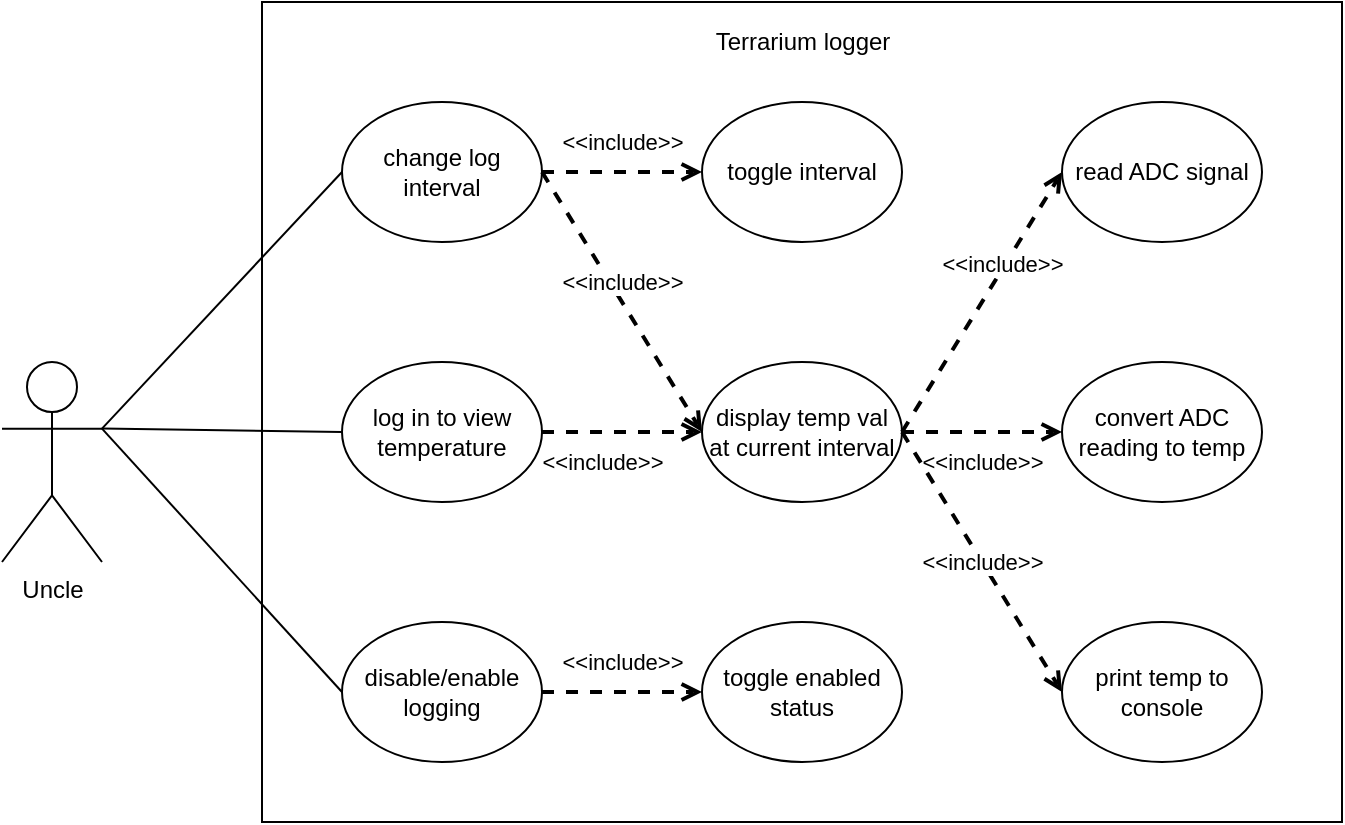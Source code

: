 <mxfile version="13.8.8" type="device"><diagram id="JvAgWThOS3raDH_6b8OA" name="Page-1"><mxGraphModel dx="1447" dy="763" grid="1" gridSize="10" guides="1" tooltips="1" connect="1" arrows="1" fold="1" page="1" pageScale="1" pageWidth="850" pageHeight="1100" math="0" shadow="0"><root><mxCell id="0"/><mxCell id="1" parent="0"/><mxCell id="YKkAs3Qzhek7hnN5EC6K-27" value="" style="rounded=0;whiteSpace=wrap;html=1;" vertex="1" parent="1"><mxGeometry x="230" y="50" width="540" height="410" as="geometry"/></mxCell><mxCell id="YKkAs3Qzhek7hnN5EC6K-1" value="Uncle" style="shape=umlActor;verticalLabelPosition=bottom;verticalAlign=top;html=1;outlineConnect=0;" vertex="1" parent="1"><mxGeometry x="100" y="230" width="50" height="100" as="geometry"/></mxCell><mxCell id="YKkAs3Qzhek7hnN5EC6K-2" value="change log interval" style="ellipse;whiteSpace=wrap;html=1;" vertex="1" parent="1"><mxGeometry x="270" y="100" width="100" height="70" as="geometry"/></mxCell><mxCell id="YKkAs3Qzhek7hnN5EC6K-3" value="log in to view temperature" style="ellipse;whiteSpace=wrap;html=1;" vertex="1" parent="1"><mxGeometry x="270" y="230" width="100" height="70" as="geometry"/></mxCell><mxCell id="YKkAs3Qzhek7hnN5EC6K-4" value="disable/enable logging" style="ellipse;whiteSpace=wrap;html=1;" vertex="1" parent="1"><mxGeometry x="270" y="360" width="100" height="70" as="geometry"/></mxCell><mxCell id="YKkAs3Qzhek7hnN5EC6K-5" value="toggle interval" style="ellipse;whiteSpace=wrap;html=1;" vertex="1" parent="1"><mxGeometry x="450" y="100" width="100" height="70" as="geometry"/></mxCell><mxCell id="YKkAs3Qzhek7hnN5EC6K-6" value="display temp val at current interval" style="ellipse;whiteSpace=wrap;html=1;" vertex="1" parent="1"><mxGeometry x="450" y="230" width="100" height="70" as="geometry"/></mxCell><mxCell id="YKkAs3Qzhek7hnN5EC6K-7" value="toggle enabled status" style="ellipse;whiteSpace=wrap;html=1;" vertex="1" parent="1"><mxGeometry x="450" y="360" width="100" height="70" as="geometry"/></mxCell><mxCell id="YKkAs3Qzhek7hnN5EC6K-8" value="read ADC signal" style="ellipse;whiteSpace=wrap;html=1;" vertex="1" parent="1"><mxGeometry x="630" y="100" width="100" height="70" as="geometry"/></mxCell><mxCell id="YKkAs3Qzhek7hnN5EC6K-9" value="convert ADC reading to temp" style="ellipse;whiteSpace=wrap;html=1;" vertex="1" parent="1"><mxGeometry x="630" y="230" width="100" height="70" as="geometry"/></mxCell><mxCell id="YKkAs3Qzhek7hnN5EC6K-10" value="print temp to console" style="ellipse;whiteSpace=wrap;html=1;" vertex="1" parent="1"><mxGeometry x="630" y="360" width="100" height="70" as="geometry"/></mxCell><mxCell id="YKkAs3Qzhek7hnN5EC6K-11" value="" style="endArrow=open;dashed=1;html=1;strokeWidth=2;endFill=0;exitX=1;exitY=0.5;exitDx=0;exitDy=0;entryX=0;entryY=0.5;entryDx=0;entryDy=0;" edge="1" parent="1" source="YKkAs3Qzhek7hnN5EC6K-2" target="YKkAs3Qzhek7hnN5EC6K-5"><mxGeometry width="50" height="50" relative="1" as="geometry"><mxPoint x="400" y="280" as="sourcePoint"/><mxPoint x="450" y="230" as="targetPoint"/></mxGeometry></mxCell><mxCell id="YKkAs3Qzhek7hnN5EC6K-14" value="&amp;lt;&amp;lt;include&amp;gt;&amp;gt;" style="edgeLabel;html=1;align=center;verticalAlign=middle;resizable=0;points=[];" vertex="1" connectable="0" parent="YKkAs3Qzhek7hnN5EC6K-11"><mxGeometry x="0.4" y="-3" relative="1" as="geometry"><mxPoint x="-16" y="-18" as="offset"/></mxGeometry></mxCell><mxCell id="YKkAs3Qzhek7hnN5EC6K-13" value="" style="endArrow=open;dashed=1;html=1;strokeWidth=2;endFill=0;exitX=1;exitY=0.5;exitDx=0;exitDy=0;entryX=0;entryY=0.5;entryDx=0;entryDy=0;" edge="1" parent="1" source="YKkAs3Qzhek7hnN5EC6K-2" target="YKkAs3Qzhek7hnN5EC6K-6"><mxGeometry width="50" height="50" relative="1" as="geometry"><mxPoint x="380" y="145" as="sourcePoint"/><mxPoint x="460" y="145" as="targetPoint"/></mxGeometry></mxCell><mxCell id="YKkAs3Qzhek7hnN5EC6K-15" value="&amp;lt;&amp;lt;include&amp;gt;&amp;gt;" style="edgeLabel;html=1;align=center;verticalAlign=middle;resizable=0;points=[];" vertex="1" connectable="0" parent="YKkAs3Qzhek7hnN5EC6K-13"><mxGeometry x="0.283" y="1" relative="1" as="geometry"><mxPoint x="-12.21" y="-27.94" as="offset"/></mxGeometry></mxCell><mxCell id="YKkAs3Qzhek7hnN5EC6K-16" value="" style="endArrow=open;dashed=1;html=1;strokeWidth=2;endFill=0;exitX=1;exitY=0.5;exitDx=0;exitDy=0;entryX=0;entryY=0.5;entryDx=0;entryDy=0;" edge="1" parent="1" source="YKkAs3Qzhek7hnN5EC6K-3" target="YKkAs3Qzhek7hnN5EC6K-6"><mxGeometry width="50" height="50" relative="1" as="geometry"><mxPoint x="400" y="290" as="sourcePoint"/><mxPoint x="470" y="325" as="targetPoint"/></mxGeometry></mxCell><mxCell id="YKkAs3Qzhek7hnN5EC6K-17" value="&amp;lt;&amp;lt;include&amp;gt;&amp;gt;" style="edgeLabel;html=1;align=center;verticalAlign=middle;resizable=0;points=[];" vertex="1" connectable="0" parent="YKkAs3Qzhek7hnN5EC6K-16"><mxGeometry x="0.283" y="1" relative="1" as="geometry"><mxPoint x="-21.67" y="16.0" as="offset"/></mxGeometry></mxCell><mxCell id="YKkAs3Qzhek7hnN5EC6K-18" value="" style="endArrow=open;dashed=1;html=1;strokeWidth=2;endFill=0;exitX=1;exitY=0.5;exitDx=0;exitDy=0;entryX=0;entryY=0.5;entryDx=0;entryDy=0;" edge="1" parent="1" source="YKkAs3Qzhek7hnN5EC6K-4" target="YKkAs3Qzhek7hnN5EC6K-7"><mxGeometry width="50" height="50" relative="1" as="geometry"><mxPoint x="390" y="155" as="sourcePoint"/><mxPoint x="470.0" y="285" as="targetPoint"/></mxGeometry></mxCell><mxCell id="YKkAs3Qzhek7hnN5EC6K-19" value="&amp;lt;&amp;lt;include&amp;gt;&amp;gt;" style="edgeLabel;html=1;align=center;verticalAlign=middle;resizable=0;points=[];" vertex="1" connectable="0" parent="YKkAs3Qzhek7hnN5EC6K-18"><mxGeometry x="0.283" y="1" relative="1" as="geometry"><mxPoint x="-12.21" y="-14.0" as="offset"/></mxGeometry></mxCell><mxCell id="YKkAs3Qzhek7hnN5EC6K-20" value="" style="endArrow=open;dashed=1;html=1;strokeWidth=2;endFill=0;exitX=1;exitY=0.5;exitDx=0;exitDy=0;entryX=0;entryY=0.5;entryDx=0;entryDy=0;" edge="1" parent="1" source="YKkAs3Qzhek7hnN5EC6K-6" target="YKkAs3Qzhek7hnN5EC6K-8"><mxGeometry width="50" height="50" relative="1" as="geometry"><mxPoint x="400" y="165" as="sourcePoint"/><mxPoint x="480.0" y="295" as="targetPoint"/></mxGeometry></mxCell><mxCell id="YKkAs3Qzhek7hnN5EC6K-21" value="&amp;lt;&amp;lt;include&amp;gt;&amp;gt;" style="edgeLabel;html=1;align=center;verticalAlign=middle;resizable=0;points=[];" vertex="1" connectable="0" parent="YKkAs3Qzhek7hnN5EC6K-20"><mxGeometry x="0.283" y="1" relative="1" as="geometry"><mxPoint x="-0.68" y="-0.73" as="offset"/></mxGeometry></mxCell><mxCell id="YKkAs3Qzhek7hnN5EC6K-22" value="" style="endArrow=open;dashed=1;html=1;strokeWidth=2;endFill=0;exitX=1;exitY=0.5;exitDx=0;exitDy=0;entryX=0;entryY=0.5;entryDx=0;entryDy=0;" edge="1" parent="1" source="YKkAs3Qzhek7hnN5EC6K-6" target="YKkAs3Qzhek7hnN5EC6K-9"><mxGeometry width="50" height="50" relative="1" as="geometry"><mxPoint x="410" y="175" as="sourcePoint"/><mxPoint x="490.0" y="305" as="targetPoint"/></mxGeometry></mxCell><mxCell id="YKkAs3Qzhek7hnN5EC6K-23" value="&amp;lt;&amp;lt;include&amp;gt;&amp;gt;" style="edgeLabel;html=1;align=center;verticalAlign=middle;resizable=0;points=[];" vertex="1" connectable="0" parent="YKkAs3Qzhek7hnN5EC6K-22"><mxGeometry x="0.283" y="1" relative="1" as="geometry"><mxPoint x="-12.21" y="16.0" as="offset"/></mxGeometry></mxCell><mxCell id="YKkAs3Qzhek7hnN5EC6K-24" value="" style="endArrow=open;dashed=1;html=1;strokeWidth=2;endFill=0;exitX=1;exitY=0.5;exitDx=0;exitDy=0;entryX=0;entryY=0.5;entryDx=0;entryDy=0;" edge="1" parent="1" source="YKkAs3Qzhek7hnN5EC6K-6" target="YKkAs3Qzhek7hnN5EC6K-10"><mxGeometry width="50" height="50" relative="1" as="geometry"><mxPoint x="420" y="185" as="sourcePoint"/><mxPoint x="500.0" y="315" as="targetPoint"/></mxGeometry></mxCell><mxCell id="YKkAs3Qzhek7hnN5EC6K-25" value="&amp;lt;&amp;lt;include&amp;gt;&amp;gt;" style="edgeLabel;html=1;align=center;verticalAlign=middle;resizable=0;points=[];" vertex="1" connectable="0" parent="YKkAs3Qzhek7hnN5EC6K-24"><mxGeometry x="0.283" y="1" relative="1" as="geometry"><mxPoint x="-12.21" y="-18.22" as="offset"/></mxGeometry></mxCell><mxCell id="YKkAs3Qzhek7hnN5EC6K-28" value="Terrarium logger" style="text;html=1;align=center;verticalAlign=middle;resizable=0;points=[];autosize=1;" vertex="1" parent="1"><mxGeometry x="450" y="60" width="100" height="20" as="geometry"/></mxCell><mxCell id="YKkAs3Qzhek7hnN5EC6K-29" value="" style="endArrow=none;html=1;strokeWidth=1;exitX=1;exitY=0.333;exitDx=0;exitDy=0;exitPerimeter=0;entryX=0;entryY=0.5;entryDx=0;entryDy=0;" edge="1" parent="1" source="YKkAs3Qzhek7hnN5EC6K-1" target="YKkAs3Qzhek7hnN5EC6K-2"><mxGeometry width="50" height="50" relative="1" as="geometry"><mxPoint x="200" y="260" as="sourcePoint"/><mxPoint x="250" y="210" as="targetPoint"/></mxGeometry></mxCell><mxCell id="YKkAs3Qzhek7hnN5EC6K-30" value="" style="endArrow=none;html=1;strokeWidth=1;exitX=1;exitY=0.333;exitDx=0;exitDy=0;exitPerimeter=0;entryX=0;entryY=0.5;entryDx=0;entryDy=0;" edge="1" parent="1" source="YKkAs3Qzhek7hnN5EC6K-1" target="YKkAs3Qzhek7hnN5EC6K-3"><mxGeometry width="50" height="50" relative="1" as="geometry"><mxPoint x="200" y="260" as="sourcePoint"/><mxPoint x="250" y="210" as="targetPoint"/></mxGeometry></mxCell><mxCell id="YKkAs3Qzhek7hnN5EC6K-31" value="" style="endArrow=none;html=1;strokeWidth=1;exitX=1;exitY=0.333;exitDx=0;exitDy=0;exitPerimeter=0;entryX=0;entryY=0.5;entryDx=0;entryDy=0;" edge="1" parent="1" source="YKkAs3Qzhek7hnN5EC6K-1" target="YKkAs3Qzhek7hnN5EC6K-4"><mxGeometry width="50" height="50" relative="1" as="geometry"><mxPoint x="200" y="260" as="sourcePoint"/><mxPoint x="250" y="210" as="targetPoint"/></mxGeometry></mxCell></root></mxGraphModel></diagram></mxfile>
